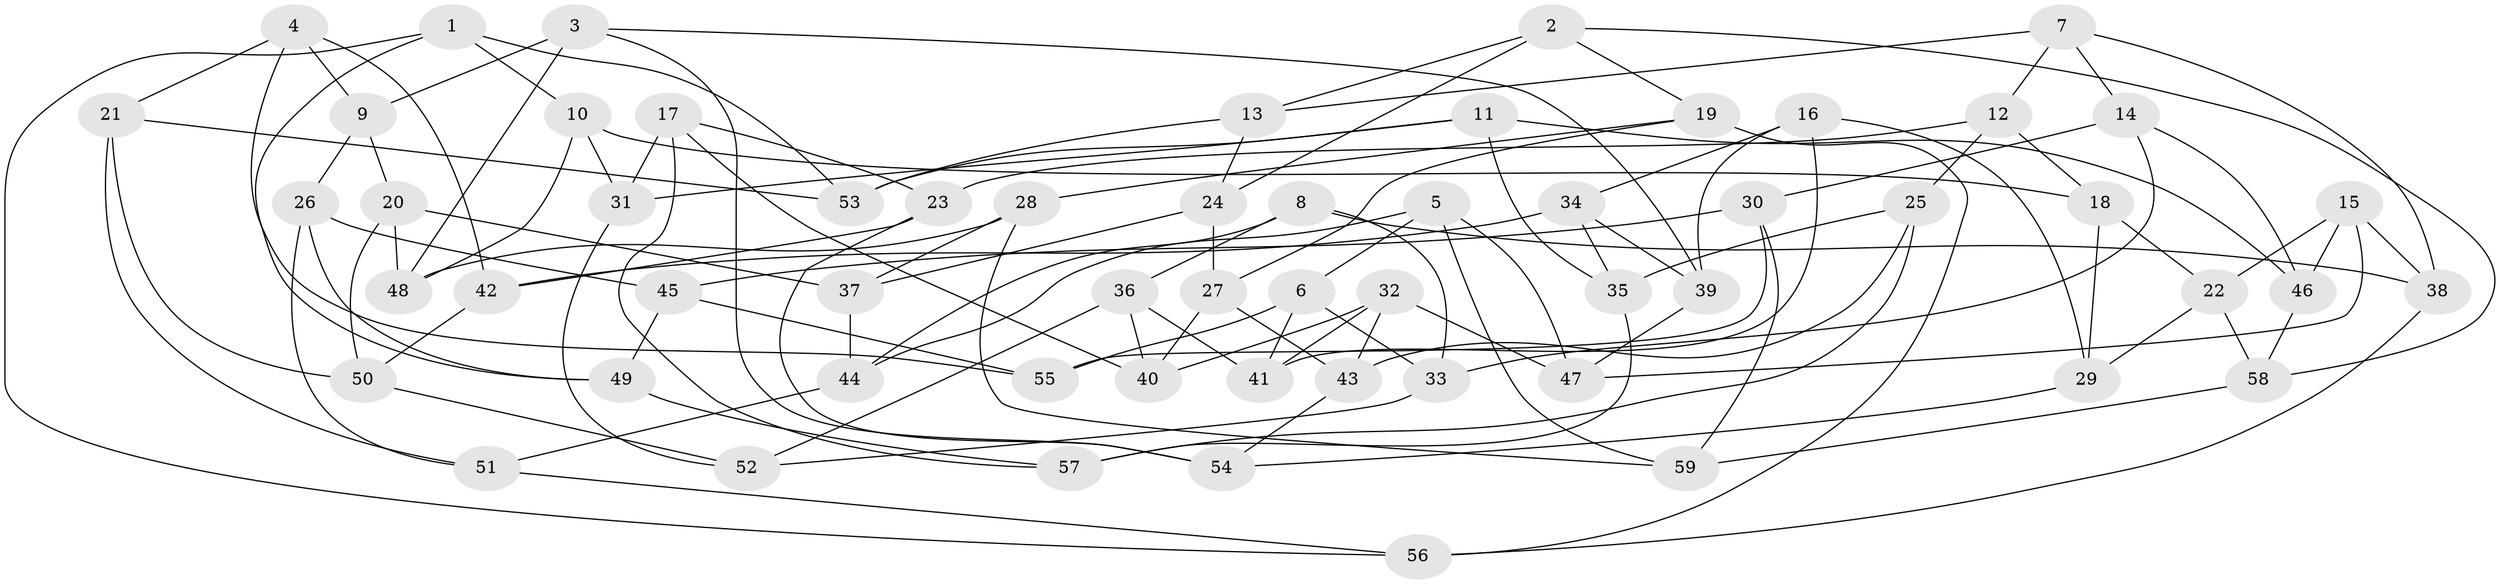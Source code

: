 // coarse degree distribution, {7: 0.16666666666666666, 6: 0.16666666666666666, 8: 0.125, 4: 0.375, 3: 0.125, 5: 0.041666666666666664}
// Generated by graph-tools (version 1.1) at 2025/54/03/04/25 22:54:03]
// undirected, 59 vertices, 118 edges
graph export_dot {
  node [color=gray90,style=filled];
  1;
  2;
  3;
  4;
  5;
  6;
  7;
  8;
  9;
  10;
  11;
  12;
  13;
  14;
  15;
  16;
  17;
  18;
  19;
  20;
  21;
  22;
  23;
  24;
  25;
  26;
  27;
  28;
  29;
  30;
  31;
  32;
  33;
  34;
  35;
  36;
  37;
  38;
  39;
  40;
  41;
  42;
  43;
  44;
  45;
  46;
  47;
  48;
  49;
  50;
  51;
  52;
  53;
  54;
  55;
  56;
  57;
  58;
  59;
  1 -- 10;
  1 -- 56;
  1 -- 53;
  1 -- 49;
  2 -- 24;
  2 -- 19;
  2 -- 58;
  2 -- 13;
  3 -- 9;
  3 -- 39;
  3 -- 48;
  3 -- 54;
  4 -- 55;
  4 -- 42;
  4 -- 9;
  4 -- 21;
  5 -- 6;
  5 -- 47;
  5 -- 59;
  5 -- 44;
  6 -- 33;
  6 -- 55;
  6 -- 41;
  7 -- 38;
  7 -- 14;
  7 -- 13;
  7 -- 12;
  8 -- 38;
  8 -- 33;
  8 -- 44;
  8 -- 36;
  9 -- 26;
  9 -- 20;
  10 -- 31;
  10 -- 48;
  10 -- 18;
  11 -- 46;
  11 -- 53;
  11 -- 31;
  11 -- 35;
  12 -- 23;
  12 -- 18;
  12 -- 25;
  13 -- 53;
  13 -- 24;
  14 -- 46;
  14 -- 33;
  14 -- 30;
  15 -- 46;
  15 -- 47;
  15 -- 38;
  15 -- 22;
  16 -- 29;
  16 -- 41;
  16 -- 34;
  16 -- 39;
  17 -- 31;
  17 -- 40;
  17 -- 57;
  17 -- 23;
  18 -- 29;
  18 -- 22;
  19 -- 28;
  19 -- 27;
  19 -- 56;
  20 -- 37;
  20 -- 48;
  20 -- 50;
  21 -- 51;
  21 -- 50;
  21 -- 53;
  22 -- 58;
  22 -- 29;
  23 -- 42;
  23 -- 54;
  24 -- 27;
  24 -- 37;
  25 -- 57;
  25 -- 35;
  25 -- 43;
  26 -- 45;
  26 -- 49;
  26 -- 51;
  27 -- 40;
  27 -- 43;
  28 -- 59;
  28 -- 48;
  28 -- 37;
  29 -- 54;
  30 -- 59;
  30 -- 55;
  30 -- 45;
  31 -- 52;
  32 -- 43;
  32 -- 47;
  32 -- 41;
  32 -- 40;
  33 -- 52;
  34 -- 42;
  34 -- 39;
  34 -- 35;
  35 -- 57;
  36 -- 41;
  36 -- 40;
  36 -- 52;
  37 -- 44;
  38 -- 56;
  39 -- 47;
  42 -- 50;
  43 -- 54;
  44 -- 51;
  45 -- 55;
  45 -- 49;
  46 -- 58;
  49 -- 57;
  50 -- 52;
  51 -- 56;
  58 -- 59;
}
